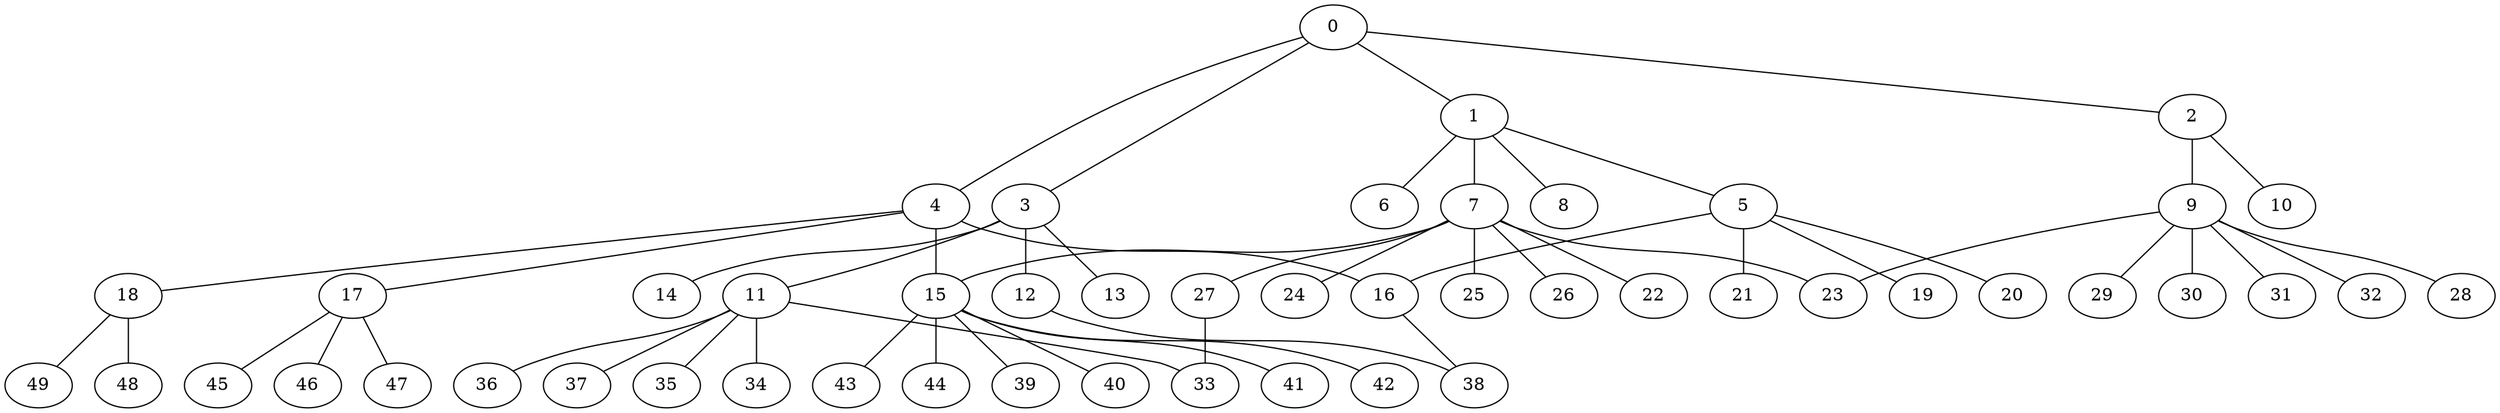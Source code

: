 
graph graphname {
    0 -- 1
0 -- 2
0 -- 3
0 -- 4
1 -- 8
1 -- 5
1 -- 6
1 -- 7
2 -- 9
2 -- 10
3 -- 11
3 -- 12
3 -- 13
3 -- 14
4 -- 16
4 -- 18
4 -- 17
4 -- 15
5 -- 19
5 -- 20
5 -- 21
5 -- 16
7 -- 22
7 -- 23
7 -- 24
7 -- 25
7 -- 26
7 -- 27
7 -- 15
9 -- 32
9 -- 28
9 -- 29
9 -- 30
9 -- 31
9 -- 23
11 -- 33
11 -- 34
11 -- 36
11 -- 37
11 -- 35
12 -- 38
15 -- 39
15 -- 40
15 -- 41
15 -- 42
15 -- 43
15 -- 44
16 -- 38
17 -- 45
17 -- 46
17 -- 47
18 -- 48
18 -- 49
27 -- 33

}
